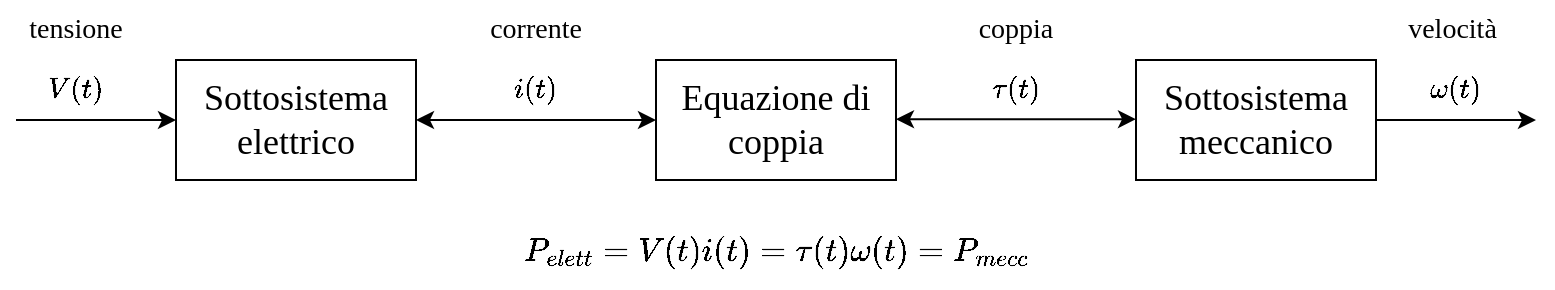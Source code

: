 <mxfile version="24.8.3">
  <diagram name="Pagina-1" id="P5zuV4DPU3IAnw6q4LRH">
    <mxGraphModel dx="863" dy="452" grid="1" gridSize="10" guides="1" tooltips="1" connect="1" arrows="1" fold="1" page="1" pageScale="1" pageWidth="827" pageHeight="1169" math="1" shadow="0">
      <root>
        <mxCell id="0" />
        <mxCell id="1" parent="0" />
        <mxCell id="llrVmTtDndRTSviSCf8h-1" value="Equazione di coppia" style="rounded=0;whiteSpace=wrap;html=1;fillColor=none;fontSize=18;fontFamily=Times New Roman;" vertex="1" parent="1">
          <mxGeometry x="360" y="230" width="120" height="60" as="geometry" />
        </mxCell>
        <mxCell id="llrVmTtDndRTSviSCf8h-2" value="Sottosistema elettrico" style="rounded=0;whiteSpace=wrap;html=1;fillColor=none;fontSize=18;fontFamily=Times New Roman;" vertex="1" parent="1">
          <mxGeometry x="120" y="230" width="120" height="60" as="geometry" />
        </mxCell>
        <mxCell id="llrVmTtDndRTSviSCf8h-7" style="edgeStyle=orthogonalEdgeStyle;rounded=0;orthogonalLoop=1;jettySize=auto;html=1;fontFamily=Times New Roman;" edge="1" parent="1" source="llrVmTtDndRTSviSCf8h-3">
          <mxGeometry relative="1" as="geometry">
            <mxPoint x="800" y="260" as="targetPoint" />
          </mxGeometry>
        </mxCell>
        <mxCell id="llrVmTtDndRTSviSCf8h-3" value="Sottosistema meccanico" style="rounded=0;whiteSpace=wrap;html=1;fillColor=none;fontSize=18;fontFamily=Times New Roman;" vertex="1" parent="1">
          <mxGeometry x="600" y="230" width="120" height="60" as="geometry" />
        </mxCell>
        <mxCell id="llrVmTtDndRTSviSCf8h-5" value="" style="endArrow=classic;startArrow=classic;html=1;rounded=0;exitX=1;exitY=0.5;exitDx=0;exitDy=0;entryX=0;entryY=0.5;entryDx=0;entryDy=0;fontFamily=Times New Roman;" edge="1" parent="1" source="llrVmTtDndRTSviSCf8h-2" target="llrVmTtDndRTSviSCf8h-1">
          <mxGeometry width="50" height="50" relative="1" as="geometry">
            <mxPoint x="380" y="250" as="sourcePoint" />
            <mxPoint x="430" y="200" as="targetPoint" />
          </mxGeometry>
        </mxCell>
        <mxCell id="llrVmTtDndRTSviSCf8h-6" value="" style="endArrow=classic;startArrow=classic;html=1;rounded=0;exitX=1;exitY=0.5;exitDx=0;exitDy=0;entryX=0;entryY=0.5;entryDx=0;entryDy=0;fontFamily=Times New Roman;" edge="1" parent="1">
          <mxGeometry width="50" height="50" relative="1" as="geometry">
            <mxPoint x="480" y="259.58" as="sourcePoint" />
            <mxPoint x="600" y="259.58" as="targetPoint" />
          </mxGeometry>
        </mxCell>
        <mxCell id="llrVmTtDndRTSviSCf8h-8" value="" style="endArrow=classic;html=1;rounded=0;entryX=0;entryY=0.5;entryDx=0;entryDy=0;fontFamily=Times New Roman;" edge="1" parent="1" target="llrVmTtDndRTSviSCf8h-2">
          <mxGeometry width="50" height="50" relative="1" as="geometry">
            <mxPoint x="40" y="260" as="sourcePoint" />
            <mxPoint x="80" y="260" as="targetPoint" />
          </mxGeometry>
        </mxCell>
        <mxCell id="llrVmTtDndRTSviSCf8h-9" value="\(V(t)\)" style="text;html=1;align=center;verticalAlign=middle;whiteSpace=wrap;rounded=0;fontFamily=Times New Roman;fontSize=14;" vertex="1" parent="1">
          <mxGeometry x="40" y="230" width="60" height="30" as="geometry" />
        </mxCell>
        <mxCell id="llrVmTtDndRTSviSCf8h-10" value="\(i(t)\)" style="text;html=1;align=center;verticalAlign=middle;whiteSpace=wrap;rounded=0;fontFamily=Times New Roman;fontSize=14;" vertex="1" parent="1">
          <mxGeometry x="270" y="230" width="60" height="30" as="geometry" />
        </mxCell>
        <mxCell id="llrVmTtDndRTSviSCf8h-11" value="\(\tau(t)\)" style="text;html=1;align=center;verticalAlign=middle;whiteSpace=wrap;rounded=0;fontFamily=Times New Roman;fontSize=14;" vertex="1" parent="1">
          <mxGeometry x="510" y="230" width="60" height="30" as="geometry" />
        </mxCell>
        <mxCell id="llrVmTtDndRTSviSCf8h-12" value="\(\omega(t)\)" style="text;html=1;align=center;verticalAlign=middle;whiteSpace=wrap;rounded=0;fontFamily=Times New Roman;fontSize=14;" vertex="1" parent="1">
          <mxGeometry x="730" y="230" width="60" height="30" as="geometry" />
        </mxCell>
        <mxCell id="llrVmTtDndRTSviSCf8h-13" value="\(P_{elett}=V(t)i(t)=\tau(t)\omega(t)=P_{mecc}\)" style="text;html=1;align=center;verticalAlign=middle;whiteSpace=wrap;rounded=0;fontSize=16;fontFamily=Times New Roman;" vertex="1" parent="1">
          <mxGeometry x="315" y="310" width="210" height="30" as="geometry" />
        </mxCell>
        <mxCell id="llrVmTtDndRTSviSCf8h-14" value="tensione" style="text;html=1;align=center;verticalAlign=middle;whiteSpace=wrap;rounded=0;fontFamily=Times New Roman;fontSize=14;" vertex="1" parent="1">
          <mxGeometry x="40" y="200" width="60" height="30" as="geometry" />
        </mxCell>
        <mxCell id="llrVmTtDndRTSviSCf8h-15" value="corrente" style="text;html=1;align=center;verticalAlign=middle;whiteSpace=wrap;rounded=0;fontFamily=Times New Roman;fontSize=14;" vertex="1" parent="1">
          <mxGeometry x="270" y="200" width="60" height="30" as="geometry" />
        </mxCell>
        <mxCell id="llrVmTtDndRTSviSCf8h-16" value="coppia" style="text;html=1;align=center;verticalAlign=middle;whiteSpace=wrap;rounded=0;fontFamily=Times New Roman;fontSize=14;" vertex="1" parent="1">
          <mxGeometry x="510" y="200" width="60" height="30" as="geometry" />
        </mxCell>
        <mxCell id="llrVmTtDndRTSviSCf8h-17" value="velocità&amp;nbsp;" style="text;html=1;align=center;verticalAlign=middle;whiteSpace=wrap;rounded=0;fontFamily=Times New Roman;fontSize=14;" vertex="1" parent="1">
          <mxGeometry x="730" y="200" width="60" height="30" as="geometry" />
        </mxCell>
      </root>
    </mxGraphModel>
  </diagram>
</mxfile>

